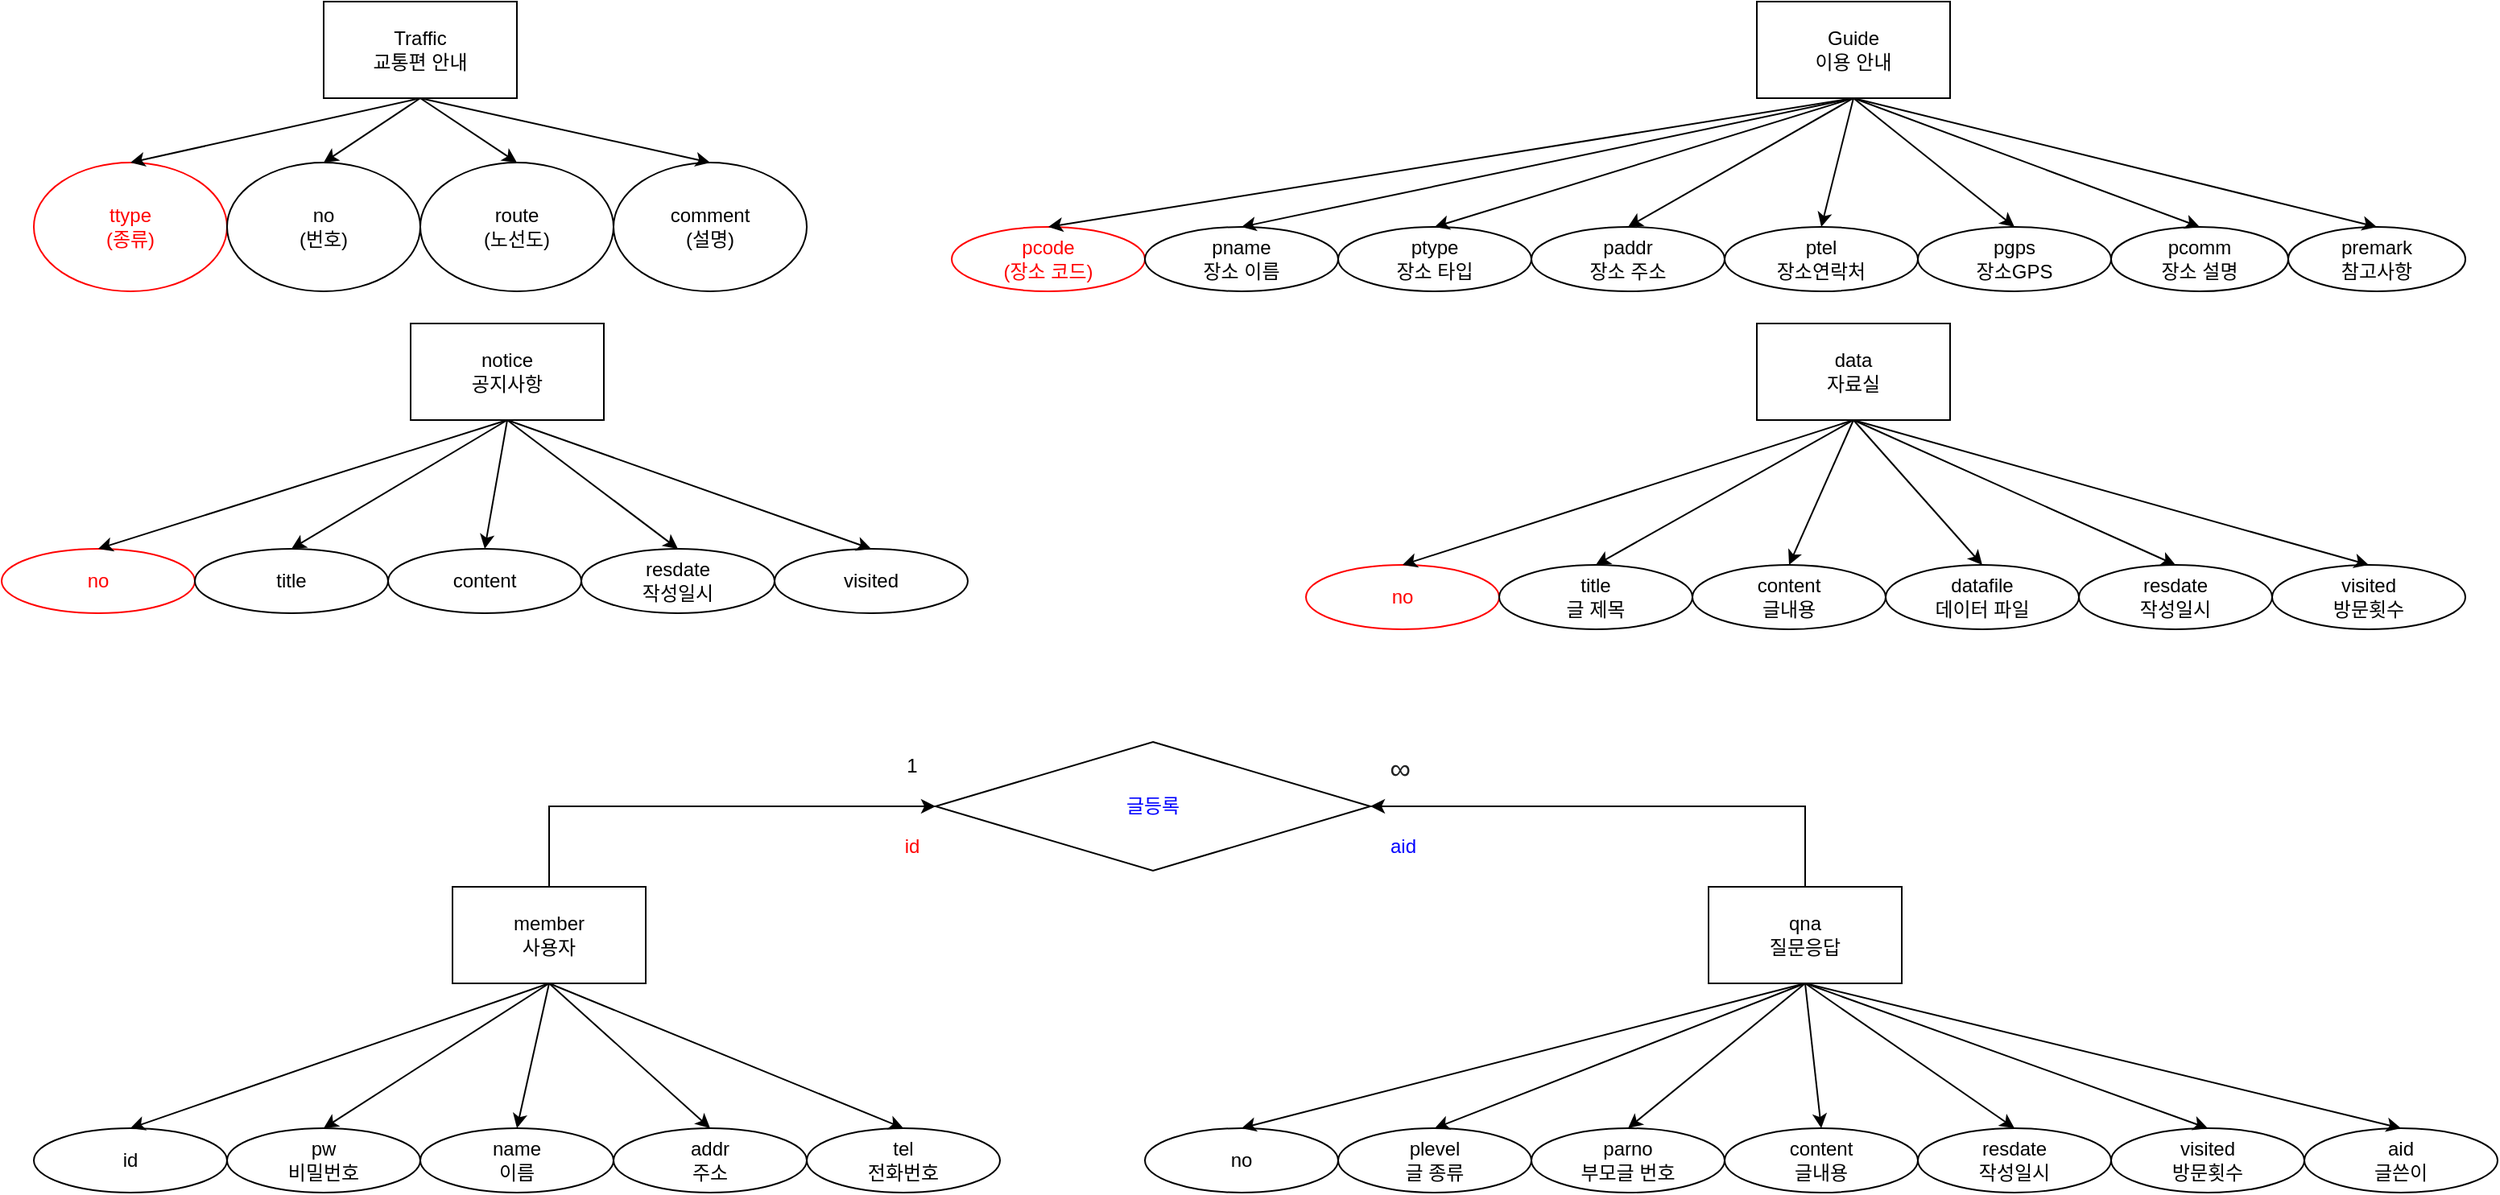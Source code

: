 <mxfile version="24.2.1" type="device">
  <diagram name="페이지-1" id="GR3igArWnYnL87o1qkjd">
    <mxGraphModel dx="1674" dy="780" grid="1" gridSize="10" guides="1" tooltips="1" connect="1" arrows="1" fold="1" page="1" pageScale="1" pageWidth="827" pageHeight="1169" math="0" shadow="0">
      <root>
        <mxCell id="0" />
        <mxCell id="1" parent="0" />
        <mxCell id="XxUgrwrrDDxpQOlz3KIk-1" value="Traffic&lt;div&gt;교통편 안내&lt;/div&gt;" style="rounded=0;whiteSpace=wrap;html=1;" parent="1" vertex="1">
          <mxGeometry x="200" y="10" width="120" height="60" as="geometry" />
        </mxCell>
        <mxCell id="XxUgrwrrDDxpQOlz3KIk-2" value="&lt;font color=&quot;#ff0000&quot;&gt;ttype&lt;/font&gt;&lt;div&gt;&lt;font color=&quot;#ff0000&quot;&gt;(종류)&lt;/font&gt;&lt;/div&gt;" style="ellipse;whiteSpace=wrap;html=1;strokeColor=#FF0000;" parent="1" vertex="1">
          <mxGeometry x="20" y="110" width="120" height="80" as="geometry" />
        </mxCell>
        <mxCell id="XxUgrwrrDDxpQOlz3KIk-3" value="&lt;div&gt;no&lt;/div&gt;&lt;div&gt;(번호)&lt;/div&gt;" style="ellipse;whiteSpace=wrap;html=1;" parent="1" vertex="1">
          <mxGeometry x="140" y="110" width="120" height="80" as="geometry" />
        </mxCell>
        <mxCell id="XxUgrwrrDDxpQOlz3KIk-4" value="route&lt;div&gt;(노선도)&lt;/div&gt;" style="ellipse;whiteSpace=wrap;html=1;" parent="1" vertex="1">
          <mxGeometry x="260" y="110" width="120" height="80" as="geometry" />
        </mxCell>
        <mxCell id="XxUgrwrrDDxpQOlz3KIk-5" value="comment&lt;div&gt;(설명)&lt;/div&gt;" style="ellipse;whiteSpace=wrap;html=1;" parent="1" vertex="1">
          <mxGeometry x="380" y="110" width="120" height="80" as="geometry" />
        </mxCell>
        <mxCell id="XxUgrwrrDDxpQOlz3KIk-6" value="" style="endArrow=classic;html=1;rounded=0;exitX=0.5;exitY=1;exitDx=0;exitDy=0;entryX=0.5;entryY=0;entryDx=0;entryDy=0;" parent="1" source="XxUgrwrrDDxpQOlz3KIk-1" target="XxUgrwrrDDxpQOlz3KIk-2" edge="1">
          <mxGeometry width="50" height="50" relative="1" as="geometry">
            <mxPoint x="90" y="80" as="sourcePoint" />
            <mxPoint x="140" y="30" as="targetPoint" />
          </mxGeometry>
        </mxCell>
        <mxCell id="XxUgrwrrDDxpQOlz3KIk-7" value="" style="endArrow=classic;html=1;rounded=0;exitX=0.5;exitY=1;exitDx=0;exitDy=0;entryX=0.5;entryY=0;entryDx=0;entryDy=0;" parent="1" source="XxUgrwrrDDxpQOlz3KIk-1" target="XxUgrwrrDDxpQOlz3KIk-5" edge="1">
          <mxGeometry width="50" height="50" relative="1" as="geometry">
            <mxPoint x="350" y="90" as="sourcePoint" />
            <mxPoint x="400" y="40" as="targetPoint" />
          </mxGeometry>
        </mxCell>
        <mxCell id="XxUgrwrrDDxpQOlz3KIk-8" value="" style="endArrow=classic;html=1;rounded=0;entryX=0.5;entryY=0;entryDx=0;entryDy=0;" parent="1" target="XxUgrwrrDDxpQOlz3KIk-3" edge="1">
          <mxGeometry width="50" height="50" relative="1" as="geometry">
            <mxPoint x="260" y="70" as="sourcePoint" />
            <mxPoint x="90" y="120" as="targetPoint" />
          </mxGeometry>
        </mxCell>
        <mxCell id="XxUgrwrrDDxpQOlz3KIk-9" value="" style="endArrow=classic;html=1;rounded=0;entryX=0.5;entryY=0;entryDx=0;entryDy=0;exitX=0.5;exitY=1;exitDx=0;exitDy=0;" parent="1" source="XxUgrwrrDDxpQOlz3KIk-1" target="XxUgrwrrDDxpQOlz3KIk-4" edge="1">
          <mxGeometry width="50" height="50" relative="1" as="geometry">
            <mxPoint x="260" y="80" as="sourcePoint" />
            <mxPoint x="210" y="120" as="targetPoint" />
          </mxGeometry>
        </mxCell>
        <mxCell id="XxUgrwrrDDxpQOlz3KIk-10" value="Guide&lt;div&gt;이용 안내&lt;/div&gt;" style="rounded=0;whiteSpace=wrap;html=1;" parent="1" vertex="1">
          <mxGeometry x="1090" y="10" width="120" height="60" as="geometry" />
        </mxCell>
        <mxCell id="XxUgrwrrDDxpQOlz3KIk-11" value="&lt;font color=&quot;#ff0000&quot;&gt;pcode&lt;/font&gt;&lt;div&gt;&lt;font color=&quot;#ff0000&quot;&gt;(장소 코드)&lt;/font&gt;&lt;/div&gt;" style="ellipse;whiteSpace=wrap;html=1;strokeColor=#FF0000;" parent="1" vertex="1">
          <mxGeometry x="590" y="150" width="120" height="40" as="geometry" />
        </mxCell>
        <mxCell id="XxUgrwrrDDxpQOlz3KIk-12" value="pname&lt;div&gt;장소 이름&lt;/div&gt;" style="ellipse;whiteSpace=wrap;html=1;" parent="1" vertex="1">
          <mxGeometry x="710" y="150" width="120" height="40" as="geometry" />
        </mxCell>
        <mxCell id="XxUgrwrrDDxpQOlz3KIk-13" value="ptype&lt;div&gt;장소 타입&lt;/div&gt;" style="ellipse;whiteSpace=wrap;html=1;" parent="1" vertex="1">
          <mxGeometry x="830" y="150" width="120" height="40" as="geometry" />
        </mxCell>
        <mxCell id="XxUgrwrrDDxpQOlz3KIk-14" value="&lt;div&gt;paddr&lt;/div&gt;&lt;div&gt;장소 주소&lt;/div&gt;" style="ellipse;whiteSpace=wrap;html=1;" parent="1" vertex="1">
          <mxGeometry x="950" y="150" width="120" height="40" as="geometry" />
        </mxCell>
        <mxCell id="XxUgrwrrDDxpQOlz3KIk-15" value="" style="endArrow=classic;html=1;rounded=0;exitX=0.5;exitY=1;exitDx=0;exitDy=0;entryX=0.5;entryY=0;entryDx=0;entryDy=0;" parent="1" source="XxUgrwrrDDxpQOlz3KIk-10" target="XxUgrwrrDDxpQOlz3KIk-11" edge="1">
          <mxGeometry width="50" height="50" relative="1" as="geometry">
            <mxPoint x="660" y="80" as="sourcePoint" />
            <mxPoint x="710" y="30" as="targetPoint" />
          </mxGeometry>
        </mxCell>
        <mxCell id="XxUgrwrrDDxpQOlz3KIk-16" value="" style="endArrow=classic;html=1;rounded=0;exitX=0.5;exitY=1;exitDx=0;exitDy=0;entryX=0.5;entryY=0;entryDx=0;entryDy=0;" parent="1" source="XxUgrwrrDDxpQOlz3KIk-10" target="XxUgrwrrDDxpQOlz3KIk-14" edge="1">
          <mxGeometry width="50" height="50" relative="1" as="geometry">
            <mxPoint x="920" y="90" as="sourcePoint" />
            <mxPoint x="970" y="40" as="targetPoint" />
          </mxGeometry>
        </mxCell>
        <mxCell id="XxUgrwrrDDxpQOlz3KIk-17" value="" style="endArrow=classic;html=1;rounded=0;entryX=0.5;entryY=0;entryDx=0;entryDy=0;exitX=0.5;exitY=1;exitDx=0;exitDy=0;" parent="1" source="XxUgrwrrDDxpQOlz3KIk-10" target="XxUgrwrrDDxpQOlz3KIk-12" edge="1">
          <mxGeometry width="50" height="50" relative="1" as="geometry">
            <mxPoint x="830" y="70" as="sourcePoint" />
            <mxPoint x="660" y="120" as="targetPoint" />
          </mxGeometry>
        </mxCell>
        <mxCell id="XxUgrwrrDDxpQOlz3KIk-18" value="" style="endArrow=classic;html=1;rounded=0;entryX=0.5;entryY=0;entryDx=0;entryDy=0;exitX=0.5;exitY=1;exitDx=0;exitDy=0;" parent="1" source="XxUgrwrrDDxpQOlz3KIk-10" target="XxUgrwrrDDxpQOlz3KIk-13" edge="1">
          <mxGeometry width="50" height="50" relative="1" as="geometry">
            <mxPoint x="830" y="80" as="sourcePoint" />
            <mxPoint x="780" y="120" as="targetPoint" />
          </mxGeometry>
        </mxCell>
        <mxCell id="XxUgrwrrDDxpQOlz3KIk-19" value="ptel&lt;div&gt;장소연락처&lt;/div&gt;" style="ellipse;whiteSpace=wrap;html=1;" parent="1" vertex="1">
          <mxGeometry x="1070" y="150" width="120" height="40" as="geometry" />
        </mxCell>
        <mxCell id="XxUgrwrrDDxpQOlz3KIk-20" value="&lt;div&gt;pgps&lt;/div&gt;장소GPS" style="ellipse;whiteSpace=wrap;html=1;" parent="1" vertex="1">
          <mxGeometry x="1190" y="150" width="120" height="40" as="geometry" />
        </mxCell>
        <mxCell id="XxUgrwrrDDxpQOlz3KIk-22" value="pcomm&lt;div&gt;&lt;/div&gt;&lt;div&gt;장소 설명&lt;/div&gt;" style="ellipse;whiteSpace=wrap;html=1;" parent="1" vertex="1">
          <mxGeometry x="1310" y="150" width="110" height="40" as="geometry" />
        </mxCell>
        <mxCell id="XxUgrwrrDDxpQOlz3KIk-23" value="premark&lt;div&gt;참고사항&lt;/div&gt;" style="ellipse;whiteSpace=wrap;html=1;" parent="1" vertex="1">
          <mxGeometry x="1420" y="150" width="110" height="40" as="geometry" />
        </mxCell>
        <mxCell id="XxUgrwrrDDxpQOlz3KIk-24" value="" style="endArrow=classic;html=1;rounded=0;entryX=0.5;entryY=0;entryDx=0;entryDy=0;exitX=0.5;exitY=1;exitDx=0;exitDy=0;" parent="1" source="XxUgrwrrDDxpQOlz3KIk-10" target="XxUgrwrrDDxpQOlz3KIk-19" edge="1">
          <mxGeometry width="50" height="50" relative="1" as="geometry">
            <mxPoint x="1040" y="70" as="sourcePoint" />
            <mxPoint x="1020" y="160" as="targetPoint" />
          </mxGeometry>
        </mxCell>
        <mxCell id="XxUgrwrrDDxpQOlz3KIk-25" value="" style="endArrow=classic;html=1;rounded=0;entryX=0.5;entryY=0;entryDx=0;entryDy=0;exitX=0.5;exitY=1;exitDx=0;exitDy=0;" parent="1" source="XxUgrwrrDDxpQOlz3KIk-10" target="XxUgrwrrDDxpQOlz3KIk-20" edge="1">
          <mxGeometry width="50" height="50" relative="1" as="geometry">
            <mxPoint x="1130" y="70" as="sourcePoint" />
            <mxPoint x="1220" y="150" as="targetPoint" />
          </mxGeometry>
        </mxCell>
        <mxCell id="XxUgrwrrDDxpQOlz3KIk-27" value="" style="endArrow=classic;html=1;rounded=0;entryX=0.5;entryY=0;entryDx=0;entryDy=0;exitX=0.5;exitY=1;exitDx=0;exitDy=0;" parent="1" source="XxUgrwrrDDxpQOlz3KIk-10" target="XxUgrwrrDDxpQOlz3KIk-22" edge="1">
          <mxGeometry width="50" height="50" relative="1" as="geometry">
            <mxPoint x="1280" y="20" as="sourcePoint" />
            <mxPoint x="1490" y="100" as="targetPoint" />
          </mxGeometry>
        </mxCell>
        <mxCell id="XxUgrwrrDDxpQOlz3KIk-28" value="" style="endArrow=classic;html=1;rounded=0;entryX=0.5;entryY=0;entryDx=0;entryDy=0;exitX=0.5;exitY=1;exitDx=0;exitDy=0;" parent="1" source="XxUgrwrrDDxpQOlz3KIk-10" target="XxUgrwrrDDxpQOlz3KIk-23" edge="1">
          <mxGeometry width="50" height="50" relative="1" as="geometry">
            <mxPoint x="1377" y="-10" as="sourcePoint" />
            <mxPoint x="1587" y="70" as="targetPoint" />
          </mxGeometry>
        </mxCell>
        <mxCell id="XxUgrwrrDDxpQOlz3KIk-29" value="notice&lt;div&gt;공지사항&lt;/div&gt;" style="rounded=0;whiteSpace=wrap;html=1;" parent="1" vertex="1">
          <mxGeometry x="254" y="210" width="120" height="60" as="geometry" />
        </mxCell>
        <mxCell id="XxUgrwrrDDxpQOlz3KIk-30" value="&lt;font color=&quot;#ff0000&quot;&gt;no&lt;/font&gt;" style="ellipse;whiteSpace=wrap;html=1;strokeColor=#FF0000;" parent="1" vertex="1">
          <mxGeometry y="350" width="120" height="40" as="geometry" />
        </mxCell>
        <mxCell id="XxUgrwrrDDxpQOlz3KIk-31" value="title" style="ellipse;whiteSpace=wrap;html=1;" parent="1" vertex="1">
          <mxGeometry x="120" y="350" width="120" height="40" as="geometry" />
        </mxCell>
        <mxCell id="XxUgrwrrDDxpQOlz3KIk-32" value="content" style="ellipse;whiteSpace=wrap;html=1;" parent="1" vertex="1">
          <mxGeometry x="240" y="350" width="120" height="40" as="geometry" />
        </mxCell>
        <mxCell id="XxUgrwrrDDxpQOlz3KIk-33" value="&lt;div&gt;resdate&lt;/div&gt;&lt;div&gt;작성일시&lt;/div&gt;" style="ellipse;whiteSpace=wrap;html=1;" parent="1" vertex="1">
          <mxGeometry x="360" y="350" width="120" height="40" as="geometry" />
        </mxCell>
        <mxCell id="XxUgrwrrDDxpQOlz3KIk-34" value="" style="endArrow=classic;html=1;rounded=0;exitX=0.5;exitY=1;exitDx=0;exitDy=0;entryX=0.5;entryY=0;entryDx=0;entryDy=0;" parent="1" source="XxUgrwrrDDxpQOlz3KIk-29" target="XxUgrwrrDDxpQOlz3KIk-30" edge="1">
          <mxGeometry width="50" height="50" relative="1" as="geometry">
            <mxPoint x="70" y="280" as="sourcePoint" />
            <mxPoint x="120" y="230" as="targetPoint" />
          </mxGeometry>
        </mxCell>
        <mxCell id="XxUgrwrrDDxpQOlz3KIk-35" value="" style="endArrow=classic;html=1;rounded=0;exitX=0.5;exitY=1;exitDx=0;exitDy=0;entryX=0.5;entryY=0;entryDx=0;entryDy=0;" parent="1" source="XxUgrwrrDDxpQOlz3KIk-29" target="XxUgrwrrDDxpQOlz3KIk-33" edge="1">
          <mxGeometry width="50" height="50" relative="1" as="geometry">
            <mxPoint x="330" y="290" as="sourcePoint" />
            <mxPoint x="380" y="240" as="targetPoint" />
          </mxGeometry>
        </mxCell>
        <mxCell id="XxUgrwrrDDxpQOlz3KIk-36" value="" style="endArrow=classic;html=1;rounded=0;entryX=0.5;entryY=0;entryDx=0;entryDy=0;exitX=0.5;exitY=1;exitDx=0;exitDy=0;" parent="1" source="XxUgrwrrDDxpQOlz3KIk-29" target="XxUgrwrrDDxpQOlz3KIk-31" edge="1">
          <mxGeometry width="50" height="50" relative="1" as="geometry">
            <mxPoint x="240" y="270" as="sourcePoint" />
            <mxPoint x="70" y="320" as="targetPoint" />
          </mxGeometry>
        </mxCell>
        <mxCell id="XxUgrwrrDDxpQOlz3KIk-37" value="" style="endArrow=classic;html=1;rounded=0;entryX=0.5;entryY=0;entryDx=0;entryDy=0;exitX=0.5;exitY=1;exitDx=0;exitDy=0;" parent="1" source="XxUgrwrrDDxpQOlz3KIk-29" target="XxUgrwrrDDxpQOlz3KIk-32" edge="1">
          <mxGeometry width="50" height="50" relative="1" as="geometry">
            <mxPoint x="240" y="280" as="sourcePoint" />
            <mxPoint x="190" y="320" as="targetPoint" />
          </mxGeometry>
        </mxCell>
        <mxCell id="XxUgrwrrDDxpQOlz3KIk-38" value="visited" style="ellipse;whiteSpace=wrap;html=1;" parent="1" vertex="1">
          <mxGeometry x="480" y="350" width="120" height="40" as="geometry" />
        </mxCell>
        <mxCell id="XxUgrwrrDDxpQOlz3KIk-39" value="" style="endArrow=classic;html=1;rounded=0;entryX=0.5;entryY=0;entryDx=0;entryDy=0;exitX=0.5;exitY=1;exitDx=0;exitDy=0;" parent="1" source="XxUgrwrrDDxpQOlz3KIk-29" target="XxUgrwrrDDxpQOlz3KIk-38" edge="1">
          <mxGeometry width="50" height="50" relative="1" as="geometry">
            <mxPoint x="450" y="270" as="sourcePoint" />
            <mxPoint x="430" y="360" as="targetPoint" />
          </mxGeometry>
        </mxCell>
        <mxCell id="XxUgrwrrDDxpQOlz3KIk-81" style="edgeStyle=orthogonalEdgeStyle;rounded=0;orthogonalLoop=1;jettySize=auto;html=1;exitX=0.5;exitY=0;exitDx=0;exitDy=0;entryX=1;entryY=0.5;entryDx=0;entryDy=0;" parent="1" source="XxUgrwrrDDxpQOlz3KIk-40" target="XxUgrwrrDDxpQOlz3KIk-79" edge="1">
          <mxGeometry relative="1" as="geometry" />
        </mxCell>
        <mxCell id="XxUgrwrrDDxpQOlz3KIk-40" value="qna&lt;div&gt;질문응답&lt;/div&gt;" style="rounded=0;whiteSpace=wrap;html=1;" parent="1" vertex="1">
          <mxGeometry x="1060" y="560" width="120" height="60" as="geometry" />
        </mxCell>
        <mxCell id="XxUgrwrrDDxpQOlz3KIk-41" value="no" style="ellipse;whiteSpace=wrap;html=1;" parent="1" vertex="1">
          <mxGeometry x="710" y="710" width="120" height="40" as="geometry" />
        </mxCell>
        <mxCell id="XxUgrwrrDDxpQOlz3KIk-42" value="plevel&lt;div&gt;글 종류&lt;/div&gt;" style="ellipse;whiteSpace=wrap;html=1;" parent="1" vertex="1">
          <mxGeometry x="830" y="710" width="120" height="40" as="geometry" />
        </mxCell>
        <mxCell id="XxUgrwrrDDxpQOlz3KIk-43" value="parno&lt;div&gt;부모글 번호&lt;/div&gt;" style="ellipse;whiteSpace=wrap;html=1;" parent="1" vertex="1">
          <mxGeometry x="950" y="710" width="120" height="40" as="geometry" />
        </mxCell>
        <mxCell id="XxUgrwrrDDxpQOlz3KIk-44" value="&lt;div&gt;content&lt;/div&gt;&lt;div&gt;글내용&lt;/div&gt;" style="ellipse;whiteSpace=wrap;html=1;" parent="1" vertex="1">
          <mxGeometry x="1070" y="710" width="120" height="40" as="geometry" />
        </mxCell>
        <mxCell id="XxUgrwrrDDxpQOlz3KIk-45" value="" style="endArrow=classic;html=1;rounded=0;exitX=0.5;exitY=1;exitDx=0;exitDy=0;entryX=0.5;entryY=0;entryDx=0;entryDy=0;" parent="1" source="XxUgrwrrDDxpQOlz3KIk-40" target="XxUgrwrrDDxpQOlz3KIk-41" edge="1">
          <mxGeometry width="50" height="50" relative="1" as="geometry">
            <mxPoint x="710" y="630" as="sourcePoint" />
            <mxPoint x="760" y="580" as="targetPoint" />
          </mxGeometry>
        </mxCell>
        <mxCell id="XxUgrwrrDDxpQOlz3KIk-46" value="" style="endArrow=classic;html=1;rounded=0;exitX=0.5;exitY=1;exitDx=0;exitDy=0;entryX=0.5;entryY=0;entryDx=0;entryDy=0;" parent="1" source="XxUgrwrrDDxpQOlz3KIk-40" target="XxUgrwrrDDxpQOlz3KIk-44" edge="1">
          <mxGeometry width="50" height="50" relative="1" as="geometry">
            <mxPoint x="970" y="640" as="sourcePoint" />
            <mxPoint x="1020" y="590" as="targetPoint" />
          </mxGeometry>
        </mxCell>
        <mxCell id="XxUgrwrrDDxpQOlz3KIk-47" value="" style="endArrow=classic;html=1;rounded=0;entryX=0.5;entryY=0;entryDx=0;entryDy=0;exitX=0.5;exitY=1;exitDx=0;exitDy=0;" parent="1" source="XxUgrwrrDDxpQOlz3KIk-40" target="XxUgrwrrDDxpQOlz3KIk-42" edge="1">
          <mxGeometry width="50" height="50" relative="1" as="geometry">
            <mxPoint x="880" y="620" as="sourcePoint" />
            <mxPoint x="710" y="670" as="targetPoint" />
          </mxGeometry>
        </mxCell>
        <mxCell id="XxUgrwrrDDxpQOlz3KIk-48" value="" style="endArrow=classic;html=1;rounded=0;entryX=0.5;entryY=0;entryDx=0;entryDy=0;exitX=0.5;exitY=1;exitDx=0;exitDy=0;" parent="1" source="XxUgrwrrDDxpQOlz3KIk-40" target="XxUgrwrrDDxpQOlz3KIk-43" edge="1">
          <mxGeometry width="50" height="50" relative="1" as="geometry">
            <mxPoint x="880" y="630" as="sourcePoint" />
            <mxPoint x="830" y="670" as="targetPoint" />
          </mxGeometry>
        </mxCell>
        <mxCell id="XxUgrwrrDDxpQOlz3KIk-49" value="aid&lt;div&gt;글쓴이&lt;/div&gt;" style="ellipse;whiteSpace=wrap;html=1;" parent="1" vertex="1">
          <mxGeometry x="1430" y="710" width="120" height="40" as="geometry" />
        </mxCell>
        <mxCell id="XxUgrwrrDDxpQOlz3KIk-50" value="" style="endArrow=classic;html=1;rounded=0;entryX=0.5;entryY=0;entryDx=0;entryDy=0;exitX=0.5;exitY=1;exitDx=0;exitDy=0;" parent="1" source="XxUgrwrrDDxpQOlz3KIk-40" target="XxUgrwrrDDxpQOlz3KIk-49" edge="1">
          <mxGeometry width="50" height="50" relative="1" as="geometry">
            <mxPoint x="1090" y="620" as="sourcePoint" />
            <mxPoint x="1070" y="710" as="targetPoint" />
          </mxGeometry>
        </mxCell>
        <mxCell id="XxUgrwrrDDxpQOlz3KIk-51" value="resdate&lt;div&gt;작성일시&lt;/div&gt;" style="ellipse;whiteSpace=wrap;html=1;" parent="1" vertex="1">
          <mxGeometry x="1190" y="710" width="120" height="40" as="geometry" />
        </mxCell>
        <mxCell id="XxUgrwrrDDxpQOlz3KIk-52" value="visited&lt;div&gt;방문횟수&lt;/div&gt;" style="ellipse;whiteSpace=wrap;html=1;" parent="1" vertex="1">
          <mxGeometry x="1310" y="710" width="120" height="40" as="geometry" />
        </mxCell>
        <mxCell id="XxUgrwrrDDxpQOlz3KIk-53" value="" style="endArrow=classic;html=1;rounded=0;entryX=0.5;entryY=0;entryDx=0;entryDy=0;exitX=0.5;exitY=1;exitDx=0;exitDy=0;" parent="1" source="XxUgrwrrDDxpQOlz3KIk-40" target="XxUgrwrrDDxpQOlz3KIk-51" edge="1">
          <mxGeometry width="50" height="50" relative="1" as="geometry">
            <mxPoint x="1194" y="620" as="sourcePoint" />
            <mxPoint x="1180" y="700" as="targetPoint" />
          </mxGeometry>
        </mxCell>
        <mxCell id="XxUgrwrrDDxpQOlz3KIk-54" value="" style="endArrow=classic;html=1;rounded=0;entryX=0.5;entryY=0;entryDx=0;entryDy=0;exitX=0.5;exitY=1;exitDx=0;exitDy=0;" parent="1" source="XxUgrwrrDDxpQOlz3KIk-40" target="XxUgrwrrDDxpQOlz3KIk-52" edge="1">
          <mxGeometry width="50" height="50" relative="1" as="geometry">
            <mxPoint x="1194" y="620" as="sourcePoint" />
            <mxPoint x="1420" y="700" as="targetPoint" />
          </mxGeometry>
        </mxCell>
        <mxCell id="XxUgrwrrDDxpQOlz3KIk-55" value="data&lt;div&gt;자료실&lt;/div&gt;" style="rounded=0;whiteSpace=wrap;html=1;" parent="1" vertex="1">
          <mxGeometry x="1090" y="210" width="120" height="60" as="geometry" />
        </mxCell>
        <mxCell id="XxUgrwrrDDxpQOlz3KIk-56" value="&lt;font color=&quot;#ff0000&quot;&gt;no&lt;/font&gt;" style="ellipse;whiteSpace=wrap;html=1;strokeColor=#FF0000;" parent="1" vertex="1">
          <mxGeometry x="810" y="360" width="120" height="40" as="geometry" />
        </mxCell>
        <mxCell id="XxUgrwrrDDxpQOlz3KIk-57" value="title&lt;div&gt;글 제목&lt;/div&gt;" style="ellipse;whiteSpace=wrap;html=1;" parent="1" vertex="1">
          <mxGeometry x="930" y="360" width="120" height="40" as="geometry" />
        </mxCell>
        <mxCell id="XxUgrwrrDDxpQOlz3KIk-58" value="content&lt;div&gt;글내용&lt;/div&gt;" style="ellipse;whiteSpace=wrap;html=1;" parent="1" vertex="1">
          <mxGeometry x="1050" y="360" width="120" height="40" as="geometry" />
        </mxCell>
        <mxCell id="XxUgrwrrDDxpQOlz3KIk-59" value="datafile&lt;div&gt;데이터 파일&lt;/div&gt;" style="ellipse;whiteSpace=wrap;html=1;" parent="1" vertex="1">
          <mxGeometry x="1170" y="360" width="120" height="40" as="geometry" />
        </mxCell>
        <mxCell id="XxUgrwrrDDxpQOlz3KIk-60" value="" style="endArrow=classic;html=1;rounded=0;exitX=0.5;exitY=1;exitDx=0;exitDy=0;entryX=0.5;entryY=0;entryDx=0;entryDy=0;" parent="1" source="XxUgrwrrDDxpQOlz3KIk-55" target="XxUgrwrrDDxpQOlz3KIk-56" edge="1">
          <mxGeometry width="50" height="50" relative="1" as="geometry">
            <mxPoint x="880" y="290" as="sourcePoint" />
            <mxPoint x="930" y="240" as="targetPoint" />
          </mxGeometry>
        </mxCell>
        <mxCell id="XxUgrwrrDDxpQOlz3KIk-61" value="" style="endArrow=classic;html=1;rounded=0;exitX=0.5;exitY=1;exitDx=0;exitDy=0;entryX=0.5;entryY=0;entryDx=0;entryDy=0;" parent="1" source="XxUgrwrrDDxpQOlz3KIk-55" target="XxUgrwrrDDxpQOlz3KIk-59" edge="1">
          <mxGeometry width="50" height="50" relative="1" as="geometry">
            <mxPoint x="1140" y="300" as="sourcePoint" />
            <mxPoint x="1190" y="250" as="targetPoint" />
          </mxGeometry>
        </mxCell>
        <mxCell id="XxUgrwrrDDxpQOlz3KIk-62" value="" style="endArrow=classic;html=1;rounded=0;entryX=0.5;entryY=0;entryDx=0;entryDy=0;exitX=0.5;exitY=1;exitDx=0;exitDy=0;" parent="1" source="XxUgrwrrDDxpQOlz3KIk-55" target="XxUgrwrrDDxpQOlz3KIk-57" edge="1">
          <mxGeometry width="50" height="50" relative="1" as="geometry">
            <mxPoint x="1050" y="280" as="sourcePoint" />
            <mxPoint x="880" y="330" as="targetPoint" />
          </mxGeometry>
        </mxCell>
        <mxCell id="XxUgrwrrDDxpQOlz3KIk-63" value="" style="endArrow=classic;html=1;rounded=0;entryX=0.5;entryY=0;entryDx=0;entryDy=0;exitX=0.5;exitY=1;exitDx=0;exitDy=0;" parent="1" source="XxUgrwrrDDxpQOlz3KIk-55" target="XxUgrwrrDDxpQOlz3KIk-58" edge="1">
          <mxGeometry width="50" height="50" relative="1" as="geometry">
            <mxPoint x="1050" y="290" as="sourcePoint" />
            <mxPoint x="1000" y="330" as="targetPoint" />
          </mxGeometry>
        </mxCell>
        <mxCell id="XxUgrwrrDDxpQOlz3KIk-64" value="resdate&lt;div&gt;작성일시&lt;/div&gt;" style="ellipse;whiteSpace=wrap;html=1;" parent="1" vertex="1">
          <mxGeometry x="1290" y="360" width="120" height="40" as="geometry" />
        </mxCell>
        <mxCell id="XxUgrwrrDDxpQOlz3KIk-65" value="visited&lt;div&gt;방문횟수&lt;/div&gt;" style="ellipse;whiteSpace=wrap;html=1;" parent="1" vertex="1">
          <mxGeometry x="1410" y="360" width="120" height="40" as="geometry" />
        </mxCell>
        <mxCell id="XxUgrwrrDDxpQOlz3KIk-66" value="" style="endArrow=classic;html=1;rounded=0;entryX=0.5;entryY=0;entryDx=0;entryDy=0;exitX=0.5;exitY=1;exitDx=0;exitDy=0;" parent="1" source="XxUgrwrrDDxpQOlz3KIk-55" target="XxUgrwrrDDxpQOlz3KIk-64" edge="1">
          <mxGeometry width="50" height="50" relative="1" as="geometry">
            <mxPoint x="1364" y="280" as="sourcePoint" />
            <mxPoint x="1350" y="360" as="targetPoint" />
          </mxGeometry>
        </mxCell>
        <mxCell id="XxUgrwrrDDxpQOlz3KIk-67" value="" style="endArrow=classic;html=1;rounded=0;entryX=0.5;entryY=0;entryDx=0;entryDy=0;exitX=0.5;exitY=1;exitDx=0;exitDy=0;" parent="1" source="XxUgrwrrDDxpQOlz3KIk-55" target="XxUgrwrrDDxpQOlz3KIk-65" edge="1">
          <mxGeometry width="50" height="50" relative="1" as="geometry">
            <mxPoint x="1364" y="280" as="sourcePoint" />
            <mxPoint x="1590" y="360" as="targetPoint" />
          </mxGeometry>
        </mxCell>
        <mxCell id="XxUgrwrrDDxpQOlz3KIk-80" style="edgeStyle=orthogonalEdgeStyle;rounded=0;orthogonalLoop=1;jettySize=auto;html=1;exitX=0.5;exitY=0;exitDx=0;exitDy=0;entryX=0;entryY=0.5;entryDx=0;entryDy=0;" parent="1" source="XxUgrwrrDDxpQOlz3KIk-68" target="XxUgrwrrDDxpQOlz3KIk-79" edge="1">
          <mxGeometry relative="1" as="geometry" />
        </mxCell>
        <mxCell id="XxUgrwrrDDxpQOlz3KIk-68" value="&lt;div&gt;member&lt;/div&gt;&lt;div&gt;사용자&lt;/div&gt;" style="rounded=0;whiteSpace=wrap;html=1;" parent="1" vertex="1">
          <mxGeometry x="280" y="560" width="120" height="60" as="geometry" />
        </mxCell>
        <mxCell id="XxUgrwrrDDxpQOlz3KIk-69" value="id" style="ellipse;whiteSpace=wrap;html=1;" parent="1" vertex="1">
          <mxGeometry x="20" y="710" width="120" height="40" as="geometry" />
        </mxCell>
        <mxCell id="XxUgrwrrDDxpQOlz3KIk-70" value="pw&lt;div&gt;비밀번호&lt;/div&gt;" style="ellipse;whiteSpace=wrap;html=1;" parent="1" vertex="1">
          <mxGeometry x="140" y="710" width="120" height="40" as="geometry" />
        </mxCell>
        <mxCell id="XxUgrwrrDDxpQOlz3KIk-71" value="name&lt;div&gt;이름&lt;/div&gt;" style="ellipse;whiteSpace=wrap;html=1;" parent="1" vertex="1">
          <mxGeometry x="260" y="710" width="120" height="40" as="geometry" />
        </mxCell>
        <mxCell id="XxUgrwrrDDxpQOlz3KIk-72" value="addr&lt;div&gt;주소&lt;/div&gt;" style="ellipse;whiteSpace=wrap;html=1;" parent="1" vertex="1">
          <mxGeometry x="380" y="710" width="120" height="40" as="geometry" />
        </mxCell>
        <mxCell id="XxUgrwrrDDxpQOlz3KIk-73" value="" style="endArrow=classic;html=1;rounded=0;exitX=0.5;exitY=1;exitDx=0;exitDy=0;entryX=0.5;entryY=0;entryDx=0;entryDy=0;" parent="1" source="XxUgrwrrDDxpQOlz3KIk-68" target="XxUgrwrrDDxpQOlz3KIk-69" edge="1">
          <mxGeometry width="50" height="50" relative="1" as="geometry">
            <mxPoint x="90" y="640" as="sourcePoint" />
            <mxPoint x="140" y="590" as="targetPoint" />
          </mxGeometry>
        </mxCell>
        <mxCell id="XxUgrwrrDDxpQOlz3KIk-74" value="" style="endArrow=classic;html=1;rounded=0;exitX=0.5;exitY=1;exitDx=0;exitDy=0;entryX=0.5;entryY=0;entryDx=0;entryDy=0;" parent="1" source="XxUgrwrrDDxpQOlz3KIk-68" target="XxUgrwrrDDxpQOlz3KIk-72" edge="1">
          <mxGeometry width="50" height="50" relative="1" as="geometry">
            <mxPoint x="350" y="650" as="sourcePoint" />
            <mxPoint x="400" y="600" as="targetPoint" />
          </mxGeometry>
        </mxCell>
        <mxCell id="XxUgrwrrDDxpQOlz3KIk-75" value="" style="endArrow=classic;html=1;rounded=0;entryX=0.5;entryY=0;entryDx=0;entryDy=0;exitX=0.5;exitY=1;exitDx=0;exitDy=0;" parent="1" source="XxUgrwrrDDxpQOlz3KIk-68" target="XxUgrwrrDDxpQOlz3KIk-70" edge="1">
          <mxGeometry width="50" height="50" relative="1" as="geometry">
            <mxPoint x="260" y="630" as="sourcePoint" />
            <mxPoint x="90" y="680" as="targetPoint" />
          </mxGeometry>
        </mxCell>
        <mxCell id="XxUgrwrrDDxpQOlz3KIk-76" value="" style="endArrow=classic;html=1;rounded=0;entryX=0.5;entryY=0;entryDx=0;entryDy=0;exitX=0.5;exitY=1;exitDx=0;exitDy=0;" parent="1" source="XxUgrwrrDDxpQOlz3KIk-68" target="XxUgrwrrDDxpQOlz3KIk-71" edge="1">
          <mxGeometry width="50" height="50" relative="1" as="geometry">
            <mxPoint x="260" y="640" as="sourcePoint" />
            <mxPoint x="210" y="680" as="targetPoint" />
          </mxGeometry>
        </mxCell>
        <mxCell id="XxUgrwrrDDxpQOlz3KIk-77" value="tel&lt;div&gt;전화번호&lt;/div&gt;" style="ellipse;whiteSpace=wrap;html=1;" parent="1" vertex="1">
          <mxGeometry x="500" y="710" width="120" height="40" as="geometry" />
        </mxCell>
        <mxCell id="XxUgrwrrDDxpQOlz3KIk-78" value="" style="endArrow=classic;html=1;rounded=0;entryX=0.5;entryY=0;entryDx=0;entryDy=0;exitX=0.5;exitY=1;exitDx=0;exitDy=0;" parent="1" source="XxUgrwrrDDxpQOlz3KIk-68" target="XxUgrwrrDDxpQOlz3KIk-77" edge="1">
          <mxGeometry width="50" height="50" relative="1" as="geometry">
            <mxPoint x="574" y="630" as="sourcePoint" />
            <mxPoint x="560" y="710" as="targetPoint" />
          </mxGeometry>
        </mxCell>
        <mxCell id="XxUgrwrrDDxpQOlz3KIk-79" value="&lt;font color=&quot;#0000ff&quot;&gt;글등록&lt;/font&gt;" style="rhombus;whiteSpace=wrap;html=1;" parent="1" vertex="1">
          <mxGeometry x="580" y="470" width="270" height="80" as="geometry" />
        </mxCell>
        <mxCell id="XxUgrwrrDDxpQOlz3KIk-82" value="&lt;font color=&quot;#ff0000&quot;&gt;id&lt;/font&gt;" style="text;html=1;align=center;verticalAlign=middle;resizable=0;points=[];autosize=1;strokeColor=none;fillColor=none;" parent="1" vertex="1">
          <mxGeometry x="550" y="520" width="30" height="30" as="geometry" />
        </mxCell>
        <mxCell id="XxUgrwrrDDxpQOlz3KIk-83" value="&lt;font color=&quot;#0000ff&quot;&gt;aid&lt;/font&gt;" style="text;html=1;align=center;verticalAlign=middle;resizable=0;points=[];autosize=1;strokeColor=none;fillColor=none;" parent="1" vertex="1">
          <mxGeometry x="850" y="520" width="40" height="30" as="geometry" />
        </mxCell>
        <mxCell id="XxUgrwrrDDxpQOlz3KIk-84" value="1" style="text;html=1;align=center;verticalAlign=middle;resizable=0;points=[];autosize=1;strokeColor=none;fillColor=none;" parent="1" vertex="1">
          <mxGeometry x="550" y="470" width="30" height="30" as="geometry" />
        </mxCell>
        <mxCell id="XxUgrwrrDDxpQOlz3KIk-86" value="&lt;span style=&quot;color: rgb(32, 33, 34); font-style: italic; font-variant-ligatures: normal; font-variant-caps: normal; font-weight: 400; letter-spacing: normal; orphans: 2; text-align: start; text-indent: 0px; text-transform: none; widows: 2; word-spacing: 0px; -webkit-text-stroke-width: 0px; white-space: normal; background-color: rgb(255, 255, 255); text-decoration-thickness: initial; text-decoration-style: initial; text-decoration-color: initial; float: none; display: inline !important;&quot;&gt;&lt;font style=&quot;font-size: 18px;&quot; face=&quot;Helvetica&quot;&gt;∞&lt;/font&gt;&lt;/span&gt;" style="text;whiteSpace=wrap;html=1;" parent="1" vertex="1">
          <mxGeometry x="860" y="470" width="60" height="40" as="geometry" />
        </mxCell>
      </root>
    </mxGraphModel>
  </diagram>
</mxfile>
